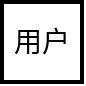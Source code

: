<mxfile pages="1" version="11.2.4" type="github"><diagram id="c3jLHQnRXWolZvUFxAqa" name="第 1 页"><mxGraphModel dx="1422" dy="796" grid="1" gridSize="10" guides="1" tooltips="1" connect="1" arrows="1" fold="1" page="1" pageScale="1" pageWidth="827" pageHeight="1169" math="0" shadow="0"><root><mxCell id="0"/><mxCell id="1" parent="0"/><mxCell id="4pVOSGv-A3DW7dWkaYDo-1" value="用户" style="strokeWidth=2;whiteSpace=wrap;html=1;align=center;fontSize=14;" vertex="1" parent="1"><mxGeometry x="330" y="250" width="40" height="40" as="geometry"/></mxCell></root></mxGraphModel></diagram></mxfile>
